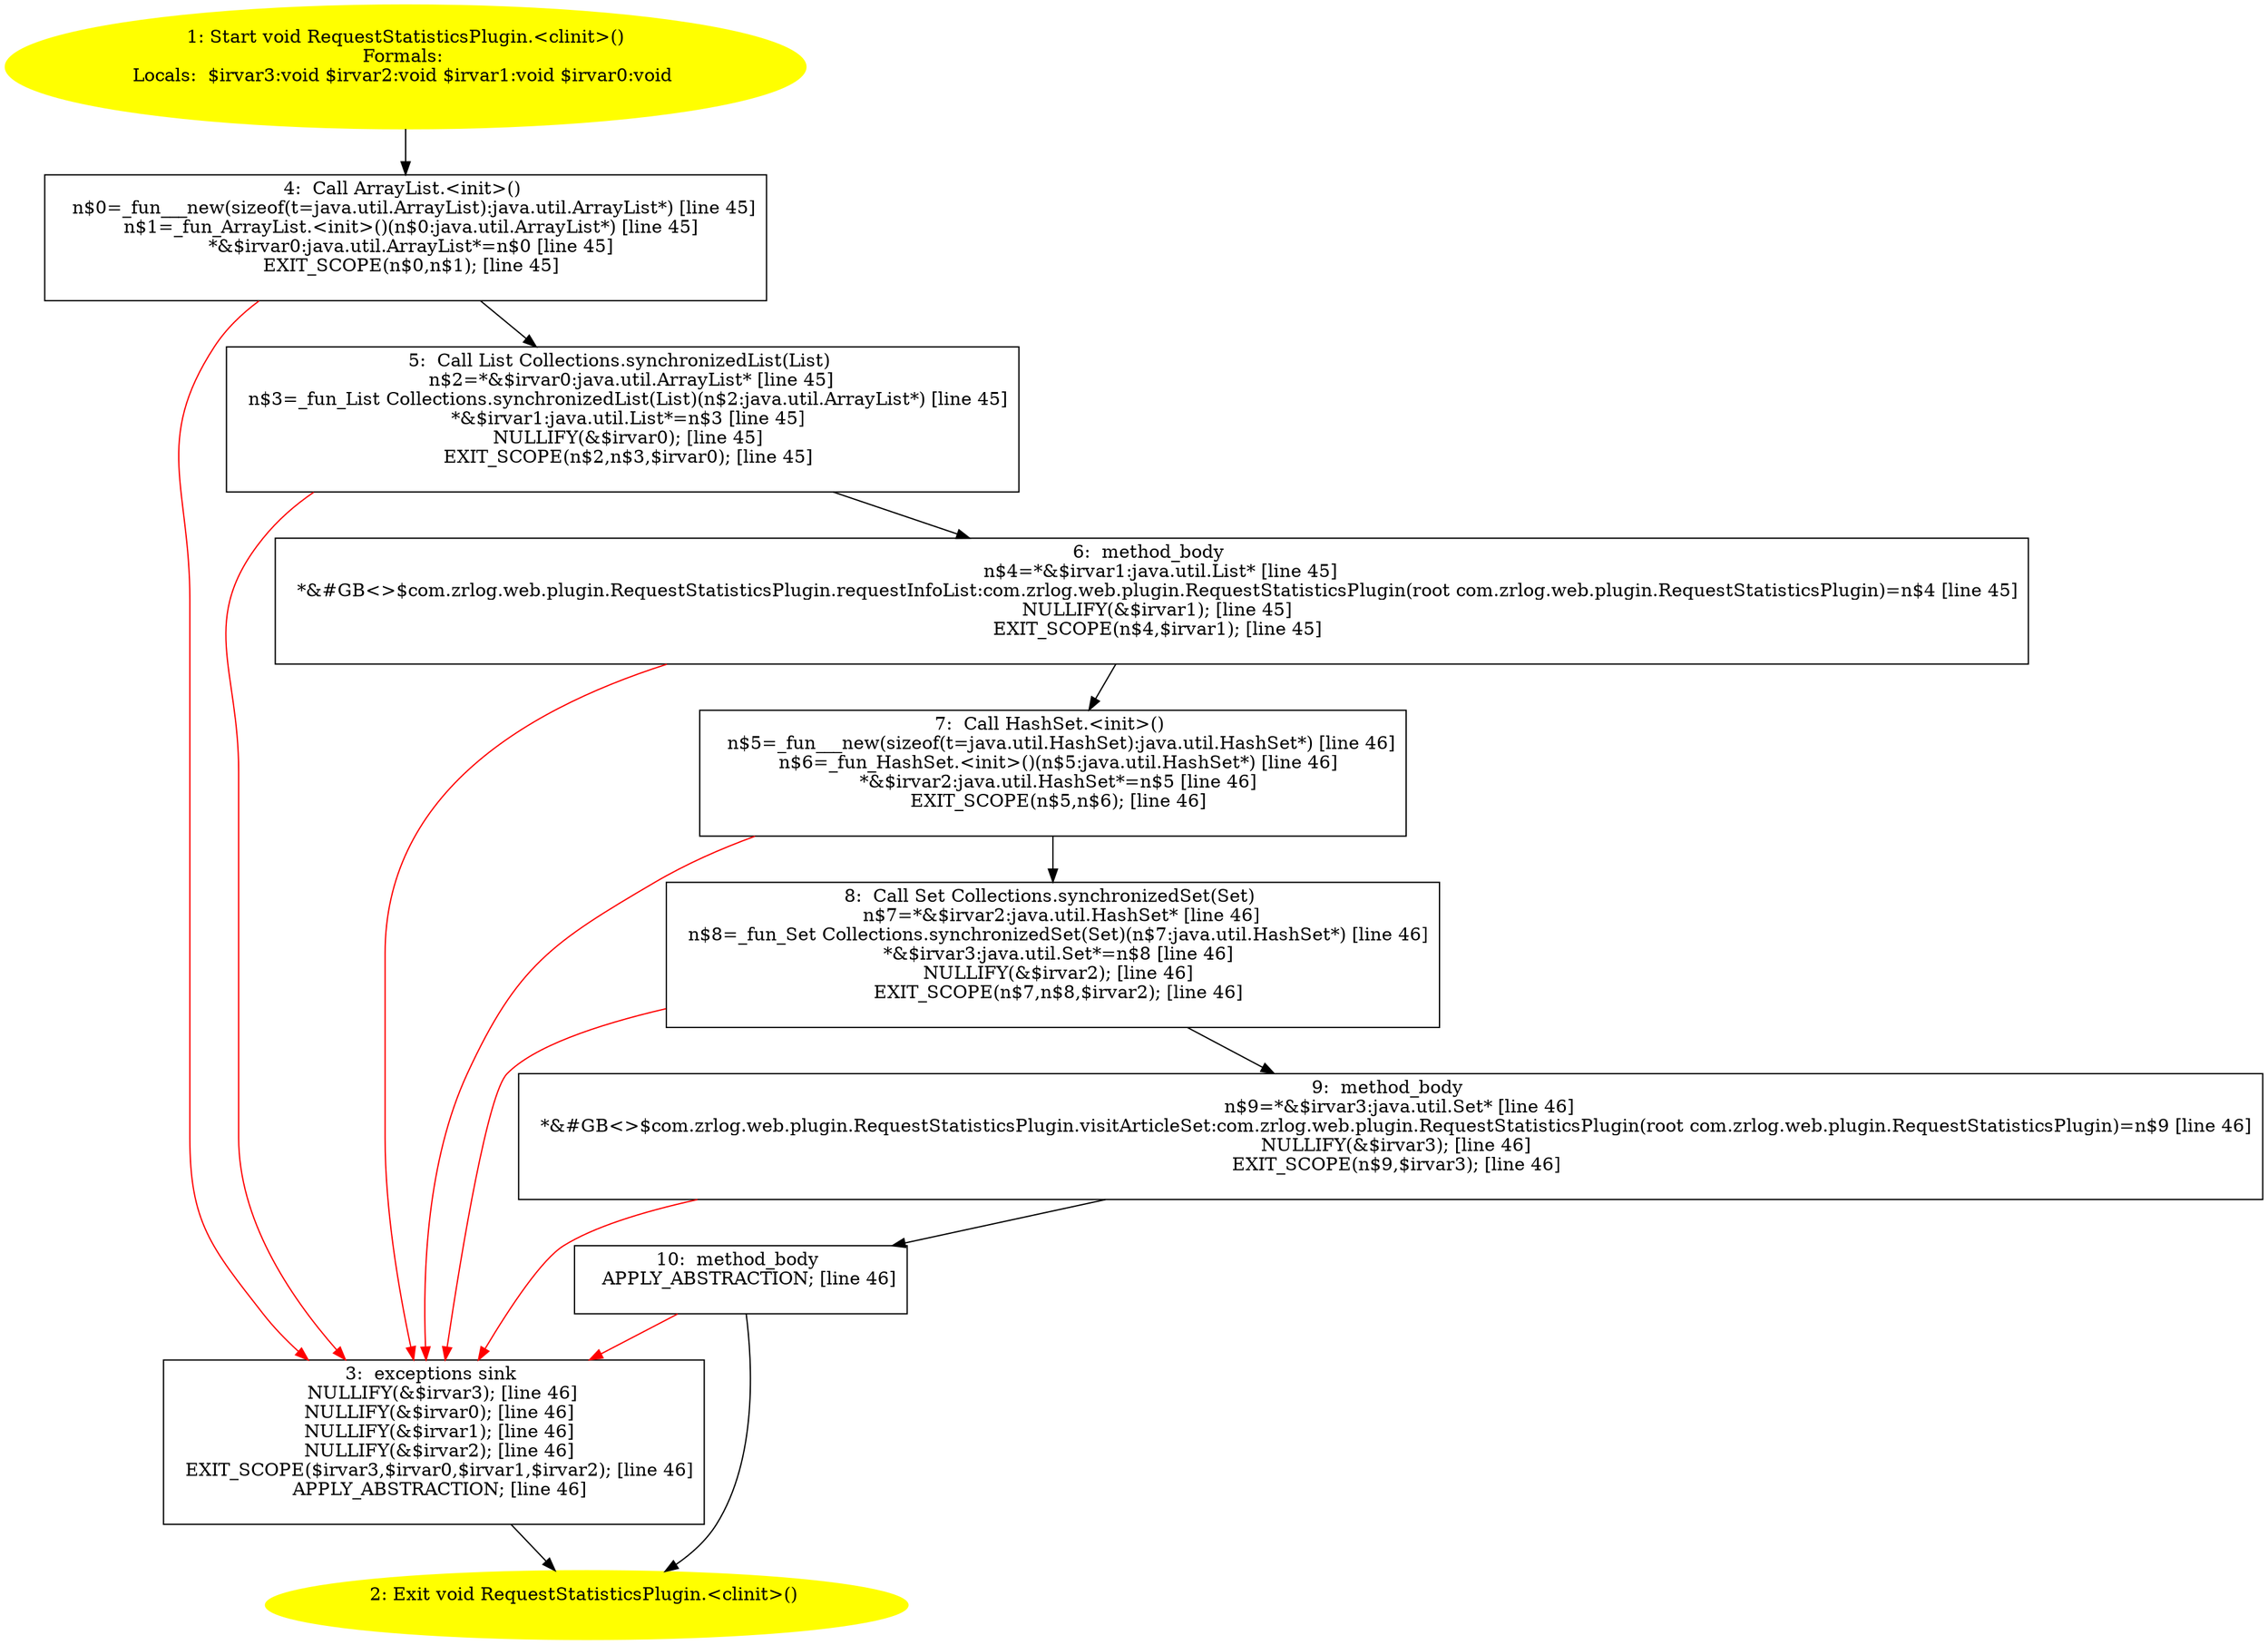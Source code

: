 /* @generated */
digraph cfg {
"com.zrlog.web.plugin.RequestStatisticsPlugin.<clinit>():void.0e9e60af1e8198b763b36f6d41788791_1" [label="1: Start void RequestStatisticsPlugin.<clinit>()\nFormals: \nLocals:  $irvar3:void $irvar2:void $irvar1:void $irvar0:void \n  " color=yellow style=filled]
	

	 "com.zrlog.web.plugin.RequestStatisticsPlugin.<clinit>():void.0e9e60af1e8198b763b36f6d41788791_1" -> "com.zrlog.web.plugin.RequestStatisticsPlugin.<clinit>():void.0e9e60af1e8198b763b36f6d41788791_4" ;
"com.zrlog.web.plugin.RequestStatisticsPlugin.<clinit>():void.0e9e60af1e8198b763b36f6d41788791_2" [label="2: Exit void RequestStatisticsPlugin.<clinit>() \n  " color=yellow style=filled]
	

"com.zrlog.web.plugin.RequestStatisticsPlugin.<clinit>():void.0e9e60af1e8198b763b36f6d41788791_3" [label="3:  exceptions sink \n   NULLIFY(&$irvar3); [line 46]\n  NULLIFY(&$irvar0); [line 46]\n  NULLIFY(&$irvar1); [line 46]\n  NULLIFY(&$irvar2); [line 46]\n  EXIT_SCOPE($irvar3,$irvar0,$irvar1,$irvar2); [line 46]\n  APPLY_ABSTRACTION; [line 46]\n " shape="box"]
	

	 "com.zrlog.web.plugin.RequestStatisticsPlugin.<clinit>():void.0e9e60af1e8198b763b36f6d41788791_3" -> "com.zrlog.web.plugin.RequestStatisticsPlugin.<clinit>():void.0e9e60af1e8198b763b36f6d41788791_2" ;
"com.zrlog.web.plugin.RequestStatisticsPlugin.<clinit>():void.0e9e60af1e8198b763b36f6d41788791_4" [label="4:  Call ArrayList.<init>() \n   n$0=_fun___new(sizeof(t=java.util.ArrayList):java.util.ArrayList*) [line 45]\n  n$1=_fun_ArrayList.<init>()(n$0:java.util.ArrayList*) [line 45]\n  *&$irvar0:java.util.ArrayList*=n$0 [line 45]\n  EXIT_SCOPE(n$0,n$1); [line 45]\n " shape="box"]
	

	 "com.zrlog.web.plugin.RequestStatisticsPlugin.<clinit>():void.0e9e60af1e8198b763b36f6d41788791_4" -> "com.zrlog.web.plugin.RequestStatisticsPlugin.<clinit>():void.0e9e60af1e8198b763b36f6d41788791_5" ;
	 "com.zrlog.web.plugin.RequestStatisticsPlugin.<clinit>():void.0e9e60af1e8198b763b36f6d41788791_4" -> "com.zrlog.web.plugin.RequestStatisticsPlugin.<clinit>():void.0e9e60af1e8198b763b36f6d41788791_3" [color="red" ];
"com.zrlog.web.plugin.RequestStatisticsPlugin.<clinit>():void.0e9e60af1e8198b763b36f6d41788791_5" [label="5:  Call List Collections.synchronizedList(List) \n   n$2=*&$irvar0:java.util.ArrayList* [line 45]\n  n$3=_fun_List Collections.synchronizedList(List)(n$2:java.util.ArrayList*) [line 45]\n  *&$irvar1:java.util.List*=n$3 [line 45]\n  NULLIFY(&$irvar0); [line 45]\n  EXIT_SCOPE(n$2,n$3,$irvar0); [line 45]\n " shape="box"]
	

	 "com.zrlog.web.plugin.RequestStatisticsPlugin.<clinit>():void.0e9e60af1e8198b763b36f6d41788791_5" -> "com.zrlog.web.plugin.RequestStatisticsPlugin.<clinit>():void.0e9e60af1e8198b763b36f6d41788791_6" ;
	 "com.zrlog.web.plugin.RequestStatisticsPlugin.<clinit>():void.0e9e60af1e8198b763b36f6d41788791_5" -> "com.zrlog.web.plugin.RequestStatisticsPlugin.<clinit>():void.0e9e60af1e8198b763b36f6d41788791_3" [color="red" ];
"com.zrlog.web.plugin.RequestStatisticsPlugin.<clinit>():void.0e9e60af1e8198b763b36f6d41788791_6" [label="6:  method_body \n   n$4=*&$irvar1:java.util.List* [line 45]\n  *&#GB<>$com.zrlog.web.plugin.RequestStatisticsPlugin.requestInfoList:com.zrlog.web.plugin.RequestStatisticsPlugin(root com.zrlog.web.plugin.RequestStatisticsPlugin)=n$4 [line 45]\n  NULLIFY(&$irvar1); [line 45]\n  EXIT_SCOPE(n$4,$irvar1); [line 45]\n " shape="box"]
	

	 "com.zrlog.web.plugin.RequestStatisticsPlugin.<clinit>():void.0e9e60af1e8198b763b36f6d41788791_6" -> "com.zrlog.web.plugin.RequestStatisticsPlugin.<clinit>():void.0e9e60af1e8198b763b36f6d41788791_7" ;
	 "com.zrlog.web.plugin.RequestStatisticsPlugin.<clinit>():void.0e9e60af1e8198b763b36f6d41788791_6" -> "com.zrlog.web.plugin.RequestStatisticsPlugin.<clinit>():void.0e9e60af1e8198b763b36f6d41788791_3" [color="red" ];
"com.zrlog.web.plugin.RequestStatisticsPlugin.<clinit>():void.0e9e60af1e8198b763b36f6d41788791_7" [label="7:  Call HashSet.<init>() \n   n$5=_fun___new(sizeof(t=java.util.HashSet):java.util.HashSet*) [line 46]\n  n$6=_fun_HashSet.<init>()(n$5:java.util.HashSet*) [line 46]\n  *&$irvar2:java.util.HashSet*=n$5 [line 46]\n  EXIT_SCOPE(n$5,n$6); [line 46]\n " shape="box"]
	

	 "com.zrlog.web.plugin.RequestStatisticsPlugin.<clinit>():void.0e9e60af1e8198b763b36f6d41788791_7" -> "com.zrlog.web.plugin.RequestStatisticsPlugin.<clinit>():void.0e9e60af1e8198b763b36f6d41788791_8" ;
	 "com.zrlog.web.plugin.RequestStatisticsPlugin.<clinit>():void.0e9e60af1e8198b763b36f6d41788791_7" -> "com.zrlog.web.plugin.RequestStatisticsPlugin.<clinit>():void.0e9e60af1e8198b763b36f6d41788791_3" [color="red" ];
"com.zrlog.web.plugin.RequestStatisticsPlugin.<clinit>():void.0e9e60af1e8198b763b36f6d41788791_8" [label="8:  Call Set Collections.synchronizedSet(Set) \n   n$7=*&$irvar2:java.util.HashSet* [line 46]\n  n$8=_fun_Set Collections.synchronizedSet(Set)(n$7:java.util.HashSet*) [line 46]\n  *&$irvar3:java.util.Set*=n$8 [line 46]\n  NULLIFY(&$irvar2); [line 46]\n  EXIT_SCOPE(n$7,n$8,$irvar2); [line 46]\n " shape="box"]
	

	 "com.zrlog.web.plugin.RequestStatisticsPlugin.<clinit>():void.0e9e60af1e8198b763b36f6d41788791_8" -> "com.zrlog.web.plugin.RequestStatisticsPlugin.<clinit>():void.0e9e60af1e8198b763b36f6d41788791_9" ;
	 "com.zrlog.web.plugin.RequestStatisticsPlugin.<clinit>():void.0e9e60af1e8198b763b36f6d41788791_8" -> "com.zrlog.web.plugin.RequestStatisticsPlugin.<clinit>():void.0e9e60af1e8198b763b36f6d41788791_3" [color="red" ];
"com.zrlog.web.plugin.RequestStatisticsPlugin.<clinit>():void.0e9e60af1e8198b763b36f6d41788791_9" [label="9:  method_body \n   n$9=*&$irvar3:java.util.Set* [line 46]\n  *&#GB<>$com.zrlog.web.plugin.RequestStatisticsPlugin.visitArticleSet:com.zrlog.web.plugin.RequestStatisticsPlugin(root com.zrlog.web.plugin.RequestStatisticsPlugin)=n$9 [line 46]\n  NULLIFY(&$irvar3); [line 46]\n  EXIT_SCOPE(n$9,$irvar3); [line 46]\n " shape="box"]
	

	 "com.zrlog.web.plugin.RequestStatisticsPlugin.<clinit>():void.0e9e60af1e8198b763b36f6d41788791_9" -> "com.zrlog.web.plugin.RequestStatisticsPlugin.<clinit>():void.0e9e60af1e8198b763b36f6d41788791_10" ;
	 "com.zrlog.web.plugin.RequestStatisticsPlugin.<clinit>():void.0e9e60af1e8198b763b36f6d41788791_9" -> "com.zrlog.web.plugin.RequestStatisticsPlugin.<clinit>():void.0e9e60af1e8198b763b36f6d41788791_3" [color="red" ];
"com.zrlog.web.plugin.RequestStatisticsPlugin.<clinit>():void.0e9e60af1e8198b763b36f6d41788791_10" [label="10:  method_body \n   APPLY_ABSTRACTION; [line 46]\n " shape="box"]
	

	 "com.zrlog.web.plugin.RequestStatisticsPlugin.<clinit>():void.0e9e60af1e8198b763b36f6d41788791_10" -> "com.zrlog.web.plugin.RequestStatisticsPlugin.<clinit>():void.0e9e60af1e8198b763b36f6d41788791_2" ;
	 "com.zrlog.web.plugin.RequestStatisticsPlugin.<clinit>():void.0e9e60af1e8198b763b36f6d41788791_10" -> "com.zrlog.web.plugin.RequestStatisticsPlugin.<clinit>():void.0e9e60af1e8198b763b36f6d41788791_3" [color="red" ];
}
